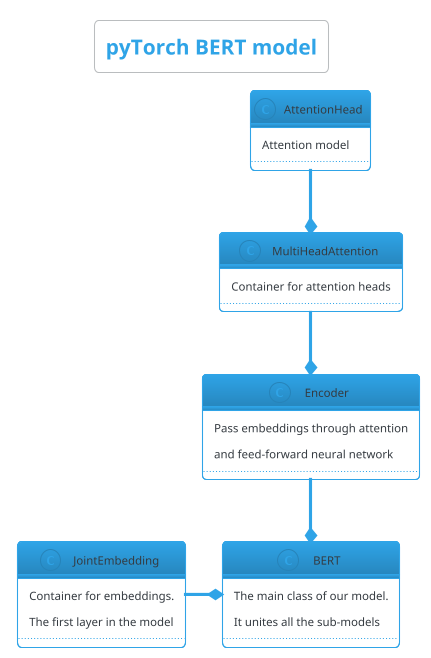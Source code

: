@startuml

!theme cerulean-outline

skinparam backgroundColor white

title "pyTorch BERT model"

class BERT {
    The main class of our model.
    It unites all the sub-models
    ..
}

class JointEmbedding {
    Container for embeddings.
    The first layer in the model
    ..
}

class AttentionHead {
    Attention model
    ..
}

class MultiHeadAttention {
    Container for attention heads
    ..
}

class Encoder {
    Pass embeddings through attention
    and feed-forward neural network
    ..
}

JointEmbedding -* BERT
Encoder -down-* BERT
AttentionHead --* MultiHeadAttention
MultiHeadAttention --* Encoder

@enduml